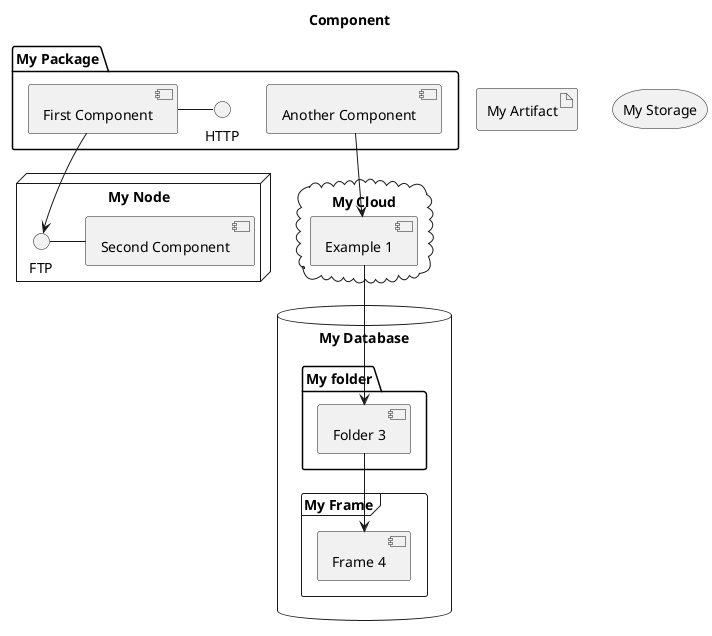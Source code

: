 @startuml

!if %variable_exists("$TITLE")
title $TITLE
!else
title "Component"
!endif

package "My Package" {
  HTTP - [First Component]
  [Another Component]
}
 
node "My Node" {
  FTP - [Second Component]
  [First Component] --> FTP
} 

cloud "My Cloud" {
  [Example 1]
}


database "My Database" {
  folder "My folder" {
	[Folder 3]
  }
  frame "My Frame" {
	[Frame 4]
  }
}

artifact "My Artifact"
storage "My Storage"

[Another Component] --> [Example 1]
[Example 1] --> [Folder 3]
[Folder 3] --> [Frame 4]

@enduml